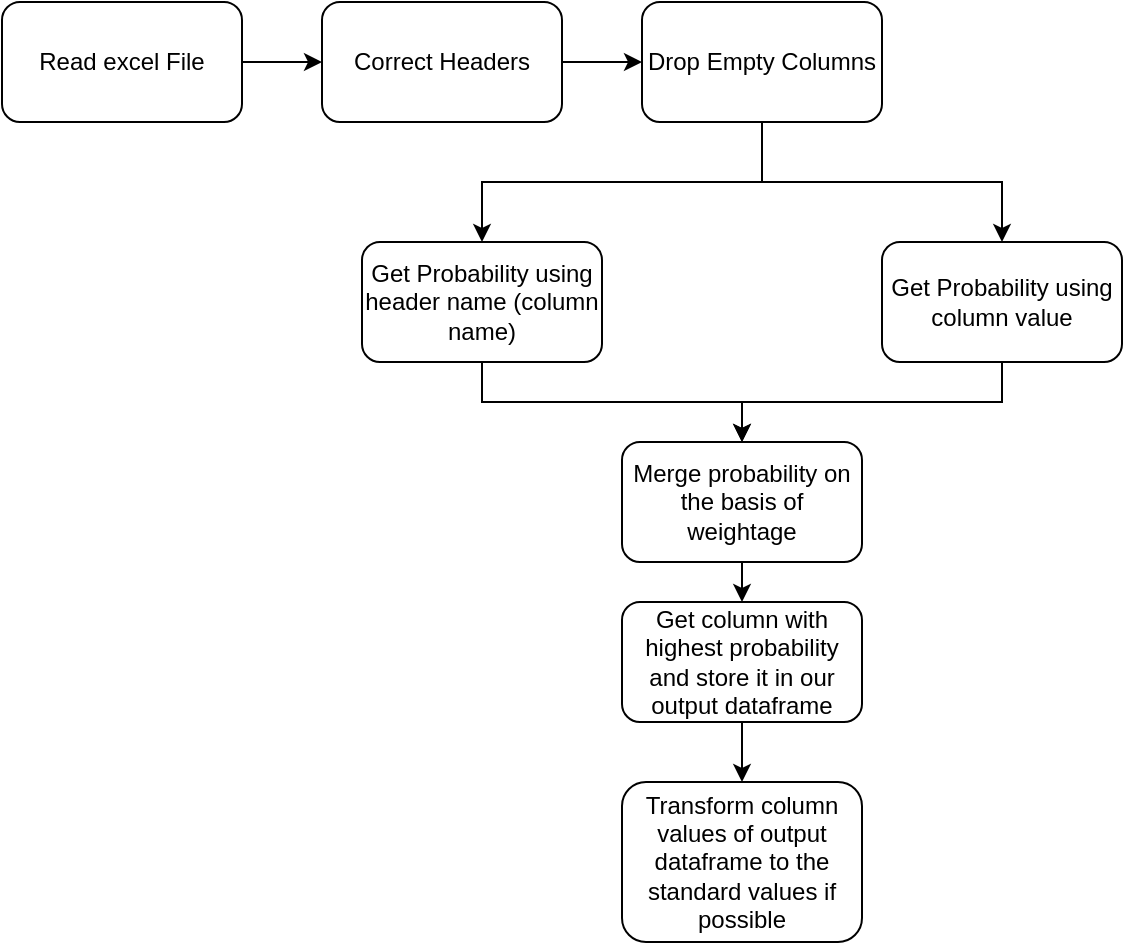 <mxfile version="20.6.0" type="device"><diagram id="TndZx3RztXQdbFFrjwVA" name="Page-1"><mxGraphModel dx="868" dy="482" grid="1" gridSize="10" guides="1" tooltips="1" connect="1" arrows="1" fold="1" page="1" pageScale="1" pageWidth="850" pageHeight="1100" math="0" shadow="0"><root><mxCell id="0"/><mxCell id="1" parent="0"/><mxCell id="G5vcCSt9dZaobCK_ijxv-26" style="edgeStyle=orthogonalEdgeStyle;rounded=0;orthogonalLoop=1;jettySize=auto;html=1;exitX=1;exitY=0.5;exitDx=0;exitDy=0;entryX=0;entryY=0.5;entryDx=0;entryDy=0;" edge="1" parent="1" source="G5vcCSt9dZaobCK_ijxv-4" target="G5vcCSt9dZaobCK_ijxv-5"><mxGeometry relative="1" as="geometry"/></mxCell><mxCell id="G5vcCSt9dZaobCK_ijxv-4" value="Read excel File" style="rounded=1;whiteSpace=wrap;html=1;" vertex="1" parent="1"><mxGeometry x="80" y="200" width="120" height="60" as="geometry"/></mxCell><mxCell id="G5vcCSt9dZaobCK_ijxv-17" style="edgeStyle=orthogonalEdgeStyle;rounded=0;orthogonalLoop=1;jettySize=auto;html=1;exitX=1;exitY=0.5;exitDx=0;exitDy=0;entryX=0;entryY=0.5;entryDx=0;entryDy=0;" edge="1" parent="1" source="G5vcCSt9dZaobCK_ijxv-5" target="G5vcCSt9dZaobCK_ijxv-6"><mxGeometry relative="1" as="geometry"/></mxCell><mxCell id="G5vcCSt9dZaobCK_ijxv-5" value="Correct Headers" style="rounded=1;whiteSpace=wrap;html=1;" vertex="1" parent="1"><mxGeometry x="240" y="200" width="120" height="60" as="geometry"/></mxCell><mxCell id="G5vcCSt9dZaobCK_ijxv-18" style="edgeStyle=orthogonalEdgeStyle;rounded=0;orthogonalLoop=1;jettySize=auto;html=1;exitX=0.5;exitY=1;exitDx=0;exitDy=0;entryX=0.5;entryY=0;entryDx=0;entryDy=0;" edge="1" parent="1" source="G5vcCSt9dZaobCK_ijxv-6" target="G5vcCSt9dZaobCK_ijxv-7"><mxGeometry relative="1" as="geometry"/></mxCell><mxCell id="G5vcCSt9dZaobCK_ijxv-19" style="edgeStyle=orthogonalEdgeStyle;rounded=0;orthogonalLoop=1;jettySize=auto;html=1;exitX=0.5;exitY=1;exitDx=0;exitDy=0;entryX=0.5;entryY=0;entryDx=0;entryDy=0;" edge="1" parent="1" source="G5vcCSt9dZaobCK_ijxv-6" target="G5vcCSt9dZaobCK_ijxv-9"><mxGeometry relative="1" as="geometry"/></mxCell><mxCell id="G5vcCSt9dZaobCK_ijxv-6" value="Drop Empty Columns" style="rounded=1;whiteSpace=wrap;html=1;" vertex="1" parent="1"><mxGeometry x="400" y="200" width="120" height="60" as="geometry"/></mxCell><mxCell id="G5vcCSt9dZaobCK_ijxv-20" style="edgeStyle=orthogonalEdgeStyle;rounded=0;orthogonalLoop=1;jettySize=auto;html=1;exitX=0.5;exitY=1;exitDx=0;exitDy=0;entryX=0.5;entryY=0;entryDx=0;entryDy=0;" edge="1" parent="1" source="G5vcCSt9dZaobCK_ijxv-7" target="G5vcCSt9dZaobCK_ijxv-13"><mxGeometry relative="1" as="geometry"/></mxCell><mxCell id="G5vcCSt9dZaobCK_ijxv-7" value="Get Probability using header name (column name)" style="rounded=1;whiteSpace=wrap;html=1;" vertex="1" parent="1"><mxGeometry x="260" y="320" width="120" height="60" as="geometry"/></mxCell><mxCell id="G5vcCSt9dZaobCK_ijxv-23" style="edgeStyle=orthogonalEdgeStyle;rounded=0;orthogonalLoop=1;jettySize=auto;html=1;exitX=0.5;exitY=1;exitDx=0;exitDy=0;entryX=0.5;entryY=0;entryDx=0;entryDy=0;" edge="1" parent="1" source="G5vcCSt9dZaobCK_ijxv-9" target="G5vcCSt9dZaobCK_ijxv-13"><mxGeometry relative="1" as="geometry"/></mxCell><mxCell id="G5vcCSt9dZaobCK_ijxv-9" value="Get Probability using column value" style="rounded=1;whiteSpace=wrap;html=1;" vertex="1" parent="1"><mxGeometry x="520" y="320" width="120" height="60" as="geometry"/></mxCell><mxCell id="G5vcCSt9dZaobCK_ijxv-24" style="edgeStyle=orthogonalEdgeStyle;rounded=0;orthogonalLoop=1;jettySize=auto;html=1;exitX=0.5;exitY=1;exitDx=0;exitDy=0;entryX=0.5;entryY=0;entryDx=0;entryDy=0;" edge="1" parent="1" source="G5vcCSt9dZaobCK_ijxv-13" target="G5vcCSt9dZaobCK_ijxv-14"><mxGeometry relative="1" as="geometry"/></mxCell><mxCell id="G5vcCSt9dZaobCK_ijxv-13" value="Merge probability on the basis of weightage" style="rounded=1;whiteSpace=wrap;html=1;" vertex="1" parent="1"><mxGeometry x="390" y="420" width="120" height="60" as="geometry"/></mxCell><mxCell id="G5vcCSt9dZaobCK_ijxv-25" style="edgeStyle=orthogonalEdgeStyle;rounded=0;orthogonalLoop=1;jettySize=auto;html=1;exitX=0.5;exitY=1;exitDx=0;exitDy=0;entryX=0.5;entryY=0;entryDx=0;entryDy=0;" edge="1" parent="1" source="G5vcCSt9dZaobCK_ijxv-14" target="G5vcCSt9dZaobCK_ijxv-15"><mxGeometry relative="1" as="geometry"/></mxCell><mxCell id="G5vcCSt9dZaobCK_ijxv-14" value="Get column with highest probability and store it in our output dataframe" style="rounded=1;whiteSpace=wrap;html=1;" vertex="1" parent="1"><mxGeometry x="390" y="500" width="120" height="60" as="geometry"/></mxCell><mxCell id="G5vcCSt9dZaobCK_ijxv-15" value="Transform column values of output dataframe to the standard values if possible" style="rounded=1;whiteSpace=wrap;html=1;" vertex="1" parent="1"><mxGeometry x="390" y="590" width="120" height="80" as="geometry"/></mxCell></root></mxGraphModel></diagram></mxfile>